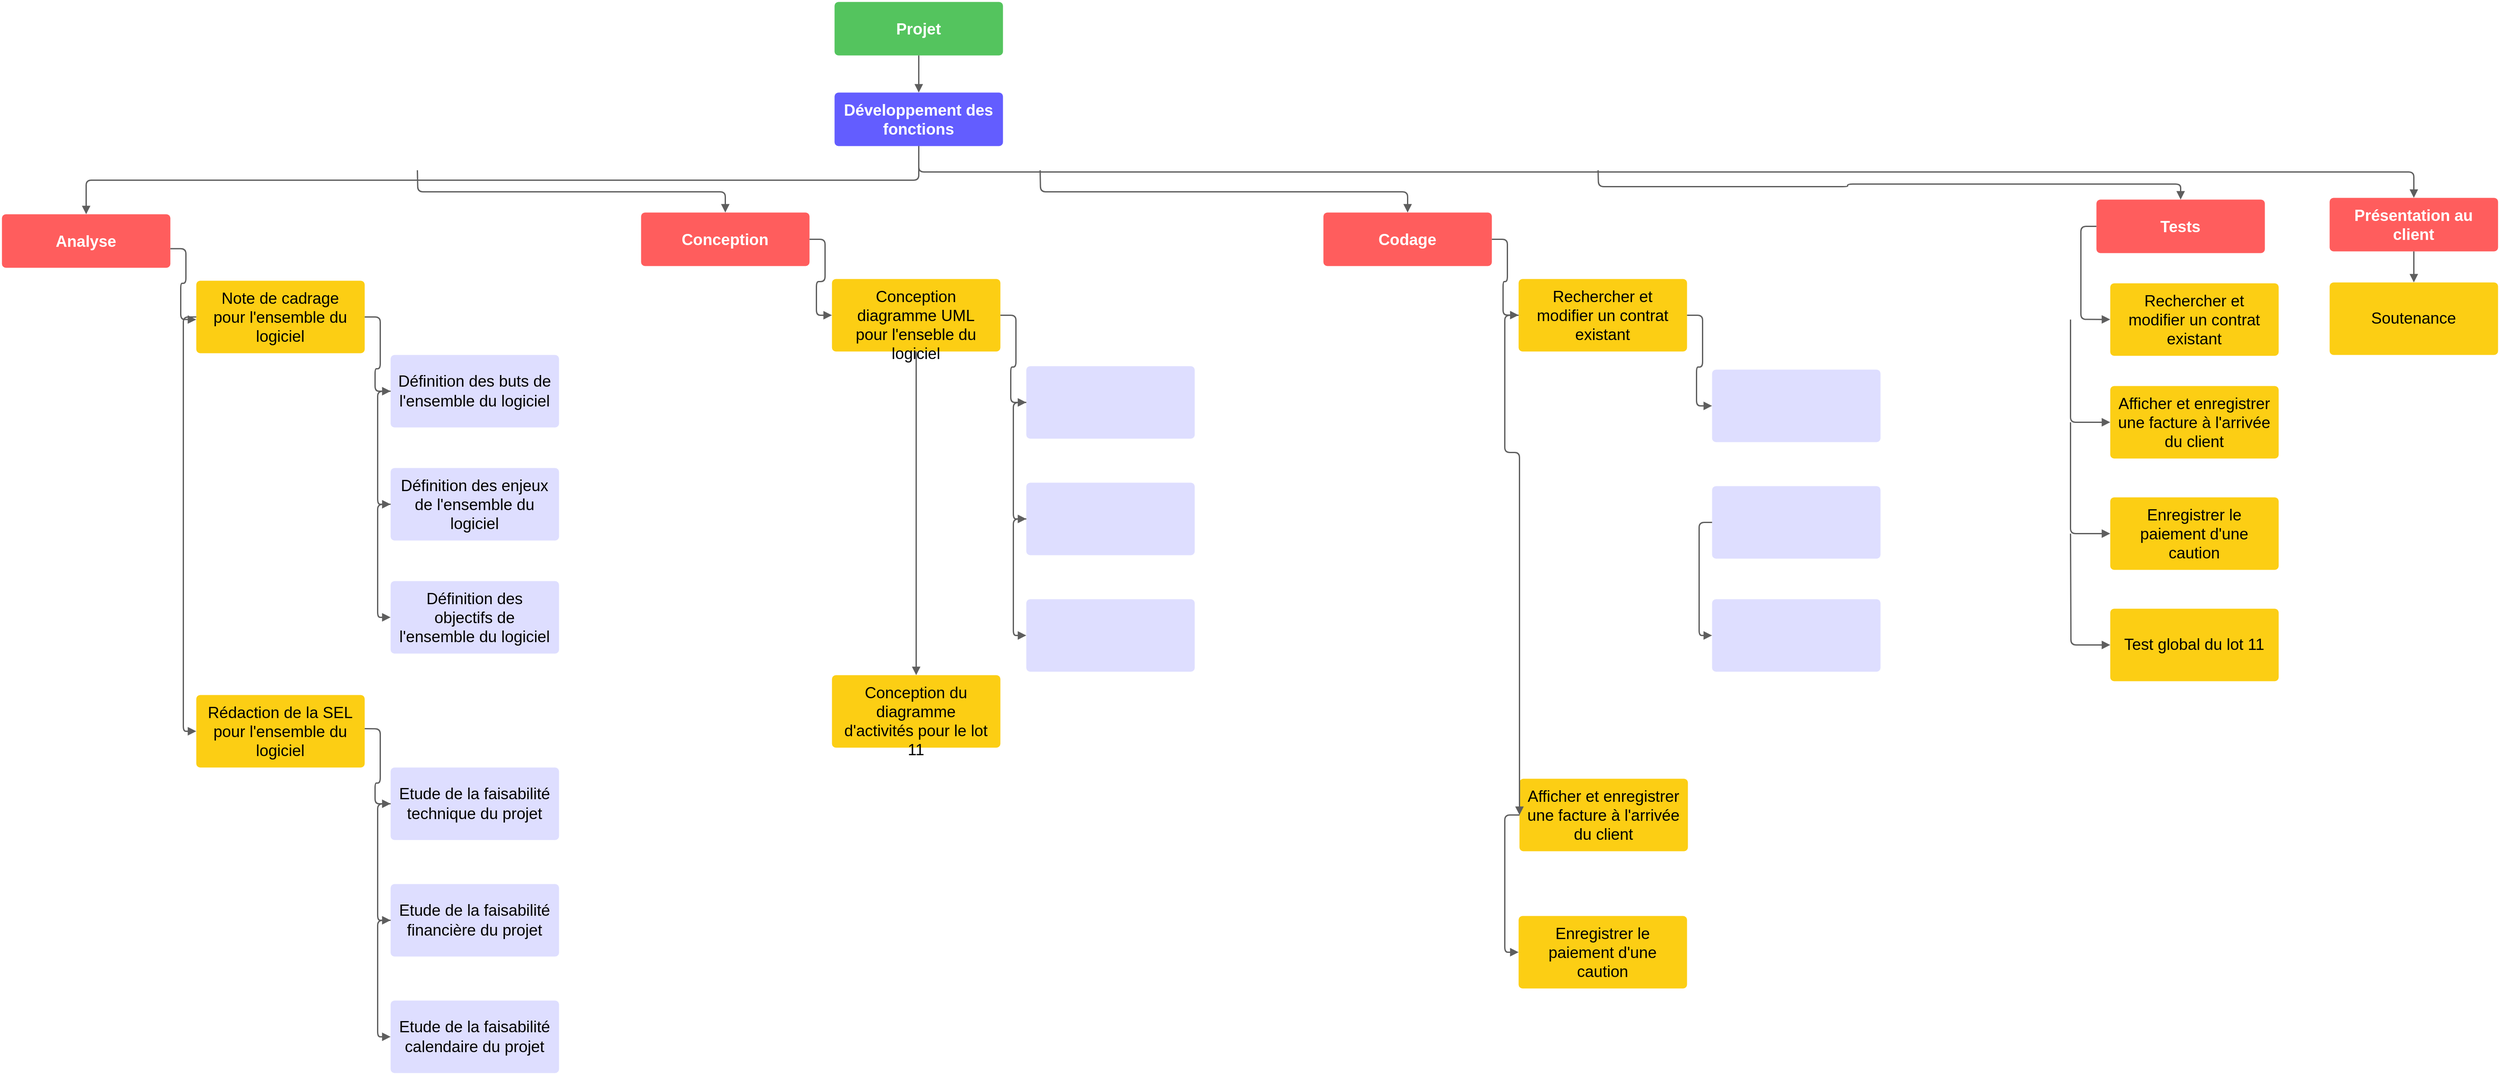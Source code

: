 <mxfile version="17.4.6" type="device"><diagram id="yP5maza7j263uoGQqZe6" name="Page-1"><mxGraphModel dx="4234" dy="1143" grid="1" gridSize="10" guides="1" tooltips="1" connect="1" arrows="1" fold="1" page="1" pageScale="1" pageWidth="827" pageHeight="1169" math="0" shadow="0"><root><mxCell id="0"/><mxCell id="1" parent="0"/><UserObject label="Développement des fonctions" lucidchartObjectId="XWjbI7lBCigu" id="v5c5HMzGJvaf3X58RsL7-1"><mxCell style="html=1;overflow=block;blockSpacing=1;whiteSpace=wrap;fontSize=18.3;fontColor=#ffffff;fontStyle=1;align=center;spacing=9;strokeOpacity=0;fillOpacity=100;rounded=1;absoluteArcSize=1;arcSize=9;fillColor=#635dff;strokeWidth=2.3;" vertex="1" parent="1"><mxGeometry x="604" y="120" width="195" height="62" as="geometry"/></mxCell></UserObject><UserObject label="Projet" lucidchartObjectId="VOkbUAE4pYJb" id="v5c5HMzGJvaf3X58RsL7-2"><mxCell style="html=1;overflow=block;blockSpacing=1;whiteSpace=wrap;fontSize=18.3;fontColor=#ffffff;fontStyle=1;align=center;spacing=9;strokeOpacity=0;fillOpacity=100;rounded=1;absoluteArcSize=1;arcSize=9;fillColor=#54c45e;strokeWidth=2.3;" vertex="1" parent="1"><mxGeometry x="604" y="15" width="195" height="62" as="geometry"/></mxCell></UserObject><UserObject label="" lucidchartObjectId="HSkbH6wY1i7o" id="v5c5HMzGJvaf3X58RsL7-3"><mxCell style="html=1;jettySize=18;whiteSpace=wrap;fontSize=13;strokeColor=#5E5E5E;strokeWidth=1.5;rounded=1;arcSize=12;edgeStyle=orthogonalEdgeStyle;startArrow=none;endArrow=block;endFill=1;exitX=0.5;exitY=1;exitPerimeter=0;entryX=0.5;entryY=0;entryPerimeter=0;" edge="1" parent="1" source="v5c5HMzGJvaf3X58RsL7-2" target="v5c5HMzGJvaf3X58RsL7-1"><mxGeometry width="100" height="100" relative="1" as="geometry"><Array as="points"/></mxGeometry></mxCell></UserObject><UserObject label="Analyse" lucidchartObjectId="XTkbNr74CUMJ" id="v5c5HMzGJvaf3X58RsL7-4"><mxCell style="html=1;overflow=block;blockSpacing=1;whiteSpace=wrap;fontSize=18.3;fontColor=#ffffff;fontStyle=1;align=center;spacing=9;strokeOpacity=0;fillOpacity=100;rounded=1;absoluteArcSize=1;arcSize=9;fillColor=#ff5d5d;strokeWidth=2.3;" vertex="1" parent="1"><mxGeometry x="-360" y="261" width="195" height="62" as="geometry"/></mxCell></UserObject><UserObject label="Conception" lucidchartObjectId="7Tkbp96GXYZ5" id="v5c5HMzGJvaf3X58RsL7-5"><mxCell style="html=1;overflow=block;blockSpacing=1;whiteSpace=wrap;fontSize=18.3;fontColor=#ffffff;fontStyle=1;align=center;spacing=9;strokeOpacity=0;fillOpacity=100;rounded=1;absoluteArcSize=1;arcSize=9;fillColor=#ff5d5d;strokeWidth=2.3;" vertex="1" parent="1"><mxGeometry x="380" y="259" width="195" height="62" as="geometry"/></mxCell></UserObject><UserObject label="Tests" lucidchartObjectId="xUkb0De4nVBP" id="v5c5HMzGJvaf3X58RsL7-6"><mxCell style="html=1;overflow=block;blockSpacing=1;whiteSpace=wrap;fontSize=18.3;fontColor=#ffffff;fontStyle=1;align=center;spacing=9;strokeOpacity=0;fillOpacity=100;rounded=1;absoluteArcSize=1;arcSize=9;fillColor=#ff5d5d;strokeWidth=2.3;" vertex="1" parent="1"><mxGeometry x="2065" y="244" width="195" height="62" as="geometry"/></mxCell></UserObject><UserObject label="Rédaction de la SEL pour l'ensemble du logiciel" lucidchartObjectId="J5jbTsvJj3FL" id="v5c5HMzGJvaf3X58RsL7-7"><mxCell style="html=1;overflow=block;blockSpacing=1;whiteSpace=wrap;fontSize=18.4;fontColor=default;spacing=9;verticalAlign=middle;strokeOpacity=0;fillOpacity=100;rounded=1;absoluteArcSize=1;arcSize=9;fillColor=#fcce14;strokeWidth=2.3;" vertex="1" parent="1"><mxGeometry x="-135" y="818" width="195" height="84" as="geometry"/></mxCell></UserObject><UserObject label="Présentation au client" lucidchartObjectId="cVkbRbEzzEYN" id="v5c5HMzGJvaf3X58RsL7-8"><mxCell style="html=1;overflow=block;blockSpacing=1;whiteSpace=wrap;fontSize=18.3;fontColor=#ffffff;fontStyle=1;align=center;spacing=9;strokeOpacity=0;fillOpacity=100;rounded=1;absoluteArcSize=1;arcSize=9;fillColor=#ff5d5d;strokeWidth=2.3;" vertex="1" parent="1"><mxGeometry x="2335" y="242" width="195" height="62" as="geometry"/></mxCell></UserObject><UserObject label="Note de cadrage pour l'ensemble du logiciel" lucidchartObjectId="y7jbFWJyEg_K" id="v5c5HMzGJvaf3X58RsL7-9"><mxCell style="html=1;overflow=block;blockSpacing=1;whiteSpace=wrap;fontSize=18.4;fontColor=default;spacing=9;verticalAlign=middle;strokeOpacity=0;fillOpacity=100;rounded=1;absoluteArcSize=1;arcSize=9;fillColor=#fcce14;strokeWidth=2.3;" vertex="1" parent="1"><mxGeometry x="-135" y="338" width="195" height="84" as="geometry"/></mxCell></UserObject><UserObject label="" lucidchartObjectId="w8jbmd~czWTx" id="v5c5HMzGJvaf3X58RsL7-10"><mxCell style="html=1;jettySize=18;whiteSpace=wrap;fontSize=13;strokeColor=#5E5E5E;strokeWidth=1.5;rounded=1;arcSize=12;edgeStyle=orthogonalEdgeStyle;startArrow=none;endArrow=block;endFill=1;exitX=1;exitY=0.643;exitPerimeter=0;entryX=0;entryY=0.535;entryPerimeter=0;" edge="1" parent="1" source="v5c5HMzGJvaf3X58RsL7-4" target="v5c5HMzGJvaf3X58RsL7-9"><mxGeometry width="100" height="100" relative="1" as="geometry"><Array as="points"/></mxGeometry></mxCell></UserObject><UserObject label="" lucidchartObjectId="4XkbKVq4A1I_" id="v5c5HMzGJvaf3X58RsL7-11"><mxCell style="html=1;jettySize=18;whiteSpace=wrap;fontSize=13;strokeColor=#5E5E5E;strokeWidth=1.5;rounded=1;arcSize=12;edgeStyle=orthogonalEdgeStyle;startArrow=none;endArrow=block;endFill=1;exitX=0.5;exitY=1;exitPerimeter=0;entryX=0.5;entryY=0;entryPerimeter=0;" edge="1" parent="1" source="v5c5HMzGJvaf3X58RsL7-1" target="v5c5HMzGJvaf3X58RsL7-4"><mxGeometry width="100" height="100" relative="1" as="geometry"><Array as="points"/></mxGeometry></mxCell></UserObject><UserObject label="" lucidchartObjectId="-Xkb2X5ypSRM" id="v5c5HMzGJvaf3X58RsL7-12"><mxCell style="html=1;jettySize=18;whiteSpace=wrap;fontSize=13;strokeColor=#5E5E5E;strokeWidth=1.5;rounded=1;arcSize=12;edgeStyle=orthogonalEdgeStyle;startArrow=block;startFill=1;endArrow=none;exitX=0.5;exitY=0;exitPerimeter=0;" edge="1" parent="1" source="v5c5HMzGJvaf3X58RsL7-5"><mxGeometry width="100" height="100" relative="1" as="geometry"><Array as="points"/><mxPoint x="121" y="210" as="targetPoint"/></mxGeometry></mxCell></UserObject><UserObject label="" lucidchartObjectId="fYkbjPKq9xWX" id="v5c5HMzGJvaf3X58RsL7-13"><mxCell style="html=1;jettySize=18;whiteSpace=wrap;fontSize=13;strokeColor=#5E5E5E;strokeWidth=1.5;rounded=1;arcSize=12;edgeStyle=orthogonalEdgeStyle;startArrow=block;startFill=1;endArrow=none;exitX=0.5;exitY=0;exitPerimeter=0;" edge="1" parent="1" source="v5c5HMzGJvaf3X58RsL7-30"><mxGeometry width="100" height="100" relative="1" as="geometry"><Array as="points"/><mxPoint x="842" y="210" as="targetPoint"/></mxGeometry></mxCell></UserObject><UserObject label="Conception diagramme UML pour l'enseble du logiciel" lucidchartObjectId="mYkbpQh-G5TT" id="v5c5HMzGJvaf3X58RsL7-14"><mxCell style="html=1;overflow=block;blockSpacing=1;whiteSpace=wrap;fontSize=18.4;fontColor=default;spacing=9;verticalAlign=middle;strokeOpacity=0;fillOpacity=100;rounded=1;absoluteArcSize=1;arcSize=9;fillColor=#fcce14;strokeWidth=2.3;" vertex="1" parent="1"><mxGeometry x="601" y="336" width="195" height="84" as="geometry"/></mxCell></UserObject><UserObject label="" lucidchartObjectId="pYkbLsvicE9B" id="v5c5HMzGJvaf3X58RsL7-15"><mxCell style="html=1;jettySize=18;whiteSpace=wrap;fontSize=13;strokeColor=#5E5E5E;strokeWidth=1.5;rounded=1;arcSize=12;edgeStyle=orthogonalEdgeStyle;startArrow=none;endArrow=block;endFill=1;exitX=0.5;exitY=1;exitPerimeter=0;entryX=0.5;entryY=0;entryPerimeter=0;" edge="1" parent="1" source="v5c5HMzGJvaf3X58RsL7-1" target="v5c5HMzGJvaf3X58RsL7-8"><mxGeometry width="100" height="100" relative="1" as="geometry"><Array as="points"/></mxGeometry></mxCell></UserObject><UserObject label="Conception du diagramme d'activités pour le lot 11" lucidchartObjectId="F9jbfK~jTS1U" id="v5c5HMzGJvaf3X58RsL7-16"><mxCell style="html=1;overflow=block;blockSpacing=1;whiteSpace=wrap;fontSize=18.4;fontColor=default;spacing=9;verticalAlign=middle;strokeOpacity=0;fillOpacity=100;rounded=1;absoluteArcSize=1;arcSize=9;fillColor=#fcce14;strokeWidth=2.3;" vertex="1" parent="1"><mxGeometry x="601" y="795" width="195" height="84" as="geometry"/></mxCell></UserObject><UserObject label="" lucidchartObjectId="~Ykbbnf7xrcS" id="v5c5HMzGJvaf3X58RsL7-17"><mxCell style="html=1;jettySize=18;whiteSpace=wrap;fontSize=13;strokeColor=#5E5E5E;strokeWidth=1.5;rounded=1;arcSize=12;edgeStyle=orthogonalEdgeStyle;startArrow=none;endArrow=block;endFill=1;exitX=1;exitY=0.5;exitPerimeter=0;entryX=0;entryY=0.5;entryPerimeter=0;" edge="1" parent="1" source="v5c5HMzGJvaf3X58RsL7-5" target="v5c5HMzGJvaf3X58RsL7-14"><mxGeometry width="100" height="100" relative="1" as="geometry"><Array as="points"/></mxGeometry></mxCell></UserObject><UserObject label="" lucidchartObjectId="cZkbZ-DIXtdq" id="v5c5HMzGJvaf3X58RsL7-18"><mxCell style="html=1;jettySize=18;whiteSpace=wrap;fontSize=13;strokeColor=#5E5E5E;strokeWidth=1.5;rounded=1;arcSize=12;edgeStyle=orthogonalEdgeStyle;startArrow=none;endArrow=block;endFill=1;exitX=0.5;exitY=1;exitPerimeter=0;entryX=0.5;entryY=0;entryPerimeter=0;" edge="1" parent="1" source="v5c5HMzGJvaf3X58RsL7-14" target="v5c5HMzGJvaf3X58RsL7-16"><mxGeometry width="100" height="100" relative="1" as="geometry"><Array as="points"/></mxGeometry></mxCell></UserObject><UserObject label="" lucidchartObjectId="t3kbmQ~5CCyk" id="v5c5HMzGJvaf3X58RsL7-19"><mxCell style="html=1;jettySize=18;whiteSpace=wrap;fontSize=13;strokeColor=#5E5E5E;strokeWidth=1.5;rounded=1;arcSize=12;edgeStyle=orthogonalEdgeStyle;startArrow=block;startFill=1;endArrow=none;exitX=0.5;exitY=0;exitPerimeter=0;" edge="1" parent="1" source="v5c5HMzGJvaf3X58RsL7-6"><mxGeometry width="100" height="100" relative="1" as="geometry"><Array as="points"/><mxPoint x="1488" y="210" as="targetPoint"/></mxGeometry></mxCell></UserObject><UserObject label="Soutenance" lucidchartObjectId="26kbrmtRZmnW" id="v5c5HMzGJvaf3X58RsL7-20"><mxCell style="html=1;overflow=block;blockSpacing=1;whiteSpace=wrap;fontSize=18.4;fontColor=default;spacing=9;verticalAlign=middle;strokeOpacity=0;fillOpacity=100;rounded=1;absoluteArcSize=1;arcSize=9;fillColor=#fcce14;strokeWidth=2.3;" vertex="1" parent="1"><mxGeometry x="2335" y="340" width="195" height="84" as="geometry"/></mxCell></UserObject><UserObject label="" lucidchartObjectId="_6kbpf05Ix6n" id="v5c5HMzGJvaf3X58RsL7-21"><mxCell style="html=1;jettySize=18;whiteSpace=wrap;fontSize=13;strokeColor=#5E5E5E;strokeWidth=1.5;rounded=1;arcSize=12;edgeStyle=orthogonalEdgeStyle;startArrow=none;endArrow=block;endFill=1;exitX=0.5;exitY=1;exitPerimeter=0;entryX=0.5;entryY=0;entryPerimeter=0;" edge="1" parent="1" source="v5c5HMzGJvaf3X58RsL7-8" target="v5c5HMzGJvaf3X58RsL7-20"><mxGeometry width="100" height="100" relative="1" as="geometry"><Array as="points"/></mxGeometry></mxCell></UserObject><UserObject label="Afficher et enregistrer une facture à l'arrivée du client" lucidchartObjectId="WfkbH5l1Ixf~" id="v5c5HMzGJvaf3X58RsL7-22"><mxCell style="html=1;overflow=block;blockSpacing=1;whiteSpace=wrap;fontSize=18.4;fontColor=default;spacing=9;verticalAlign=middle;strokeOpacity=0;fillOpacity=100;rounded=1;absoluteArcSize=1;arcSize=9;fillColor=#fcce14;strokeWidth=2.3;" vertex="1" parent="1"><mxGeometry x="2081" y="460" width="195" height="84" as="geometry"/></mxCell></UserObject><UserObject label="Rechercher et modifier un contrat existant" lucidchartObjectId="WfkbOT-FUww~" id="v5c5HMzGJvaf3X58RsL7-23"><mxCell style="html=1;overflow=block;blockSpacing=1;whiteSpace=wrap;fontSize=18.4;fontColor=default;spacing=9;verticalAlign=middle;strokeOpacity=0;fillOpacity=100;rounded=1;absoluteArcSize=1;arcSize=9;fillColor=#fcce14;strokeWidth=2.3;" vertex="1" parent="1"><mxGeometry x="2081" y="341" width="195" height="84" as="geometry"/></mxCell></UserObject><UserObject label="Enregistrer le paiement d'une caution" lucidchartObjectId="WfkbpeodYPkc" id="v5c5HMzGJvaf3X58RsL7-24"><mxCell style="html=1;overflow=block;blockSpacing=1;whiteSpace=wrap;fontSize=18.4;fontColor=default;spacing=9;verticalAlign=middle;strokeOpacity=0;fillOpacity=100;rounded=1;absoluteArcSize=1;arcSize=9;fillColor=#fcce14;strokeWidth=2.3;" vertex="1" parent="1"><mxGeometry x="2081" y="589" width="195" height="84" as="geometry"/></mxCell></UserObject><UserObject label="" lucidchartObjectId="K-kb~-KhcUYa" id="v5c5HMzGJvaf3X58RsL7-25"><mxCell style="html=1;jettySize=18;whiteSpace=wrap;fontSize=13;strokeColor=#5E5E5E;strokeWidth=1.5;rounded=1;arcSize=12;edgeStyle=orthogonalEdgeStyle;startArrow=none;endArrow=block;endFill=1;exitX=0;exitY=0.5;exitPerimeter=0;entryX=0;entryY=0.498;entryPerimeter=0;" edge="1" parent="1" source="v5c5HMzGJvaf3X58RsL7-6" target="v5c5HMzGJvaf3X58RsL7-23"><mxGeometry width="100" height="100" relative="1" as="geometry"><Array as="points"/></mxGeometry></mxCell></UserObject><UserObject label="" lucidchartObjectId="4-kbX~J4PqT7" id="v5c5HMzGJvaf3X58RsL7-26"><mxCell style="html=1;jettySize=18;whiteSpace=wrap;fontSize=13;strokeColor=#5E5E5E;strokeWidth=1.5;rounded=1;arcSize=12;edgeStyle=orthogonalEdgeStyle;startArrow=block;startFill=1;endArrow=none;exitX=0;exitY=0.5;exitPerimeter=0;" edge="1" parent="1" source="v5c5HMzGJvaf3X58RsL7-22"><mxGeometry width="100" height="100" relative="1" as="geometry"><Array as="points"><mxPoint x="2035" y="502"/></Array><mxPoint x="2035" y="383" as="targetPoint"/></mxGeometry></mxCell></UserObject><UserObject label="" lucidchartObjectId="A_kbAaguL8a." id="v5c5HMzGJvaf3X58RsL7-27"><mxCell style="html=1;jettySize=18;whiteSpace=wrap;fontSize=13;strokeColor=#5E5E5E;strokeWidth=1.5;rounded=1;arcSize=12;edgeStyle=orthogonalEdgeStyle;startArrow=block;startFill=1;endArrow=none;exitX=0;exitY=0.5;exitPerimeter=0;" edge="1" parent="1" source="v5c5HMzGJvaf3X58RsL7-24"><mxGeometry width="100" height="100" relative="1" as="geometry"><Array as="points"><mxPoint x="2035" y="631"/></Array><mxPoint x="2035" y="502" as="targetPoint"/></mxGeometry></mxCell></UserObject><UserObject label="Test global du lot 11" lucidchartObjectId="Uikbjm25SSwk" id="v5c5HMzGJvaf3X58RsL7-28"><mxCell style="html=1;overflow=block;blockSpacing=1;whiteSpace=wrap;fontSize=18.4;fontColor=default;align=center;spacing=9;verticalAlign=middle;strokeOpacity=0;fillOpacity=100;rounded=1;absoluteArcSize=1;arcSize=9;fillColor=#fcce14;strokeWidth=2.3;" vertex="1" parent="1"><mxGeometry x="2081" y="718" width="195" height="84" as="geometry"/></mxCell></UserObject><UserObject label="" lucidchartObjectId="a~kbIPkyJYO9" id="v5c5HMzGJvaf3X58RsL7-29"><mxCell style="html=1;jettySize=18;whiteSpace=wrap;fontSize=13;strokeColor=#5E5E5E;strokeWidth=1.5;rounded=1;arcSize=12;edgeStyle=orthogonalEdgeStyle;startArrow=block;startFill=1;endArrow=none;exitX=0;exitY=0.5;exitPerimeter=0;" edge="1" parent="1" source="v5c5HMzGJvaf3X58RsL7-28"><mxGeometry width="100" height="100" relative="1" as="geometry"><Array as="points"/><mxPoint x="2035" y="631" as="targetPoint"/></mxGeometry></mxCell></UserObject><UserObject label="Codage" lucidchartObjectId="nosbDPFaAKf1" id="v5c5HMzGJvaf3X58RsL7-30"><mxCell style="html=1;overflow=block;blockSpacing=1;whiteSpace=wrap;fontSize=18.3;fontColor=#ffffff;fontStyle=1;align=center;spacing=9;strokeOpacity=0;fillOpacity=100;rounded=1;absoluteArcSize=1;arcSize=9;fillColor=#ff5d5d;strokeWidth=2.3;" vertex="1" parent="1"><mxGeometry x="1170" y="259" width="195" height="62" as="geometry"/></mxCell></UserObject><UserObject label="Afficher et enregistrer une facture à l'arrivée du client" lucidchartObjectId="nosbsgX5R9wF" id="v5c5HMzGJvaf3X58RsL7-31"><mxCell style="html=1;overflow=block;blockSpacing=1;whiteSpace=wrap;fontSize=18.4;fontColor=default;spacing=9;verticalAlign=middle;strokeOpacity=0;fillOpacity=100;rounded=1;absoluteArcSize=1;arcSize=9;fillColor=#fcce14;strokeWidth=2.3;" vertex="1" parent="1"><mxGeometry x="1397" y="915" width="195" height="84" as="geometry"/></mxCell></UserObject><UserObject label="Rechercher et modifier un contrat existant" lucidchartObjectId="nosbP_4fmfby" id="v5c5HMzGJvaf3X58RsL7-32"><mxCell style="html=1;overflow=block;blockSpacing=1;whiteSpace=wrap;fontSize=18.4;fontColor=default;spacing=9;verticalAlign=middle;strokeOpacity=0;fillOpacity=100;rounded=1;absoluteArcSize=1;arcSize=9;fillColor=#fcce14;strokeWidth=2.3;" vertex="1" parent="1"><mxGeometry x="1396" y="336" width="195" height="84" as="geometry"/></mxCell></UserObject><UserObject label="Enregistrer le paiement d'une caution" lucidchartObjectId="nosbku_~hR30" id="v5c5HMzGJvaf3X58RsL7-33"><mxCell style="html=1;overflow=block;blockSpacing=1;whiteSpace=wrap;fontSize=18.4;fontColor=default;spacing=9;verticalAlign=middle;strokeOpacity=0;fillOpacity=100;rounded=1;absoluteArcSize=1;arcSize=9;fillColor=#fcce14;strokeWidth=2.3;" vertex="1" parent="1"><mxGeometry x="1396" y="1074" width="195" height="84" as="geometry"/></mxCell></UserObject><UserObject label="" lucidchartObjectId="nosbxU6mTC9S" id="v5c5HMzGJvaf3X58RsL7-34"><mxCell style="html=1;jettySize=18;whiteSpace=wrap;fontSize=13;strokeColor=#5E5E5E;strokeWidth=1.5;rounded=1;arcSize=12;edgeStyle=orthogonalEdgeStyle;startArrow=none;endArrow=block;endFill=1;exitX=1;exitY=0.5;exitPerimeter=0;entryX=0;entryY=0.498;entryPerimeter=0;" edge="1" parent="1" source="v5c5HMzGJvaf3X58RsL7-30" target="v5c5HMzGJvaf3X58RsL7-32"><mxGeometry width="100" height="100" relative="1" as="geometry"><Array as="points"/></mxGeometry></mxCell></UserObject><UserObject label="Définition des buts de l'ensemble du logiciel" lucidchartObjectId="kqsbSkYrSI9t" id="v5c5HMzGJvaf3X58RsL7-35"><mxCell style="html=1;overflow=block;blockSpacing=1;whiteSpace=wrap;fontSize=18.4;fontColor=default;spacing=9;verticalAlign=middle;strokeOpacity=0;fillOpacity=100;rounded=1;absoluteArcSize=1;arcSize=9;fillColor=#dedeff;strokeWidth=2.3;" vertex="1" parent="1"><mxGeometry x="90" y="424" width="195" height="84" as="geometry"/></mxCell></UserObject><UserObject label="" lucidchartObjectId="Lssbtdh7.p_p" id="v5c5HMzGJvaf3X58RsL7-36"><mxCell style="html=1;jettySize=18;whiteSpace=wrap;fontSize=13;strokeColor=#5E5E5E;strokeWidth=1.5;rounded=1;arcSize=12;edgeStyle=orthogonalEdgeStyle;startArrow=none;endArrow=block;endFill=1;exitX=1;exitY=0.5;exitPerimeter=0;entryX=0;entryY=0.5;entryPerimeter=0;" edge="1" parent="1" source="v5c5HMzGJvaf3X58RsL7-9" target="v5c5HMzGJvaf3X58RsL7-35"><mxGeometry width="100" height="100" relative="1" as="geometry"><Array as="points"/></mxGeometry></mxCell></UserObject><UserObject label="Définition des enjeux de l'ensemble du logiciel" lucidchartObjectId="ktsb8oDLli._" id="v5c5HMzGJvaf3X58RsL7-37"><mxCell style="html=1;overflow=block;blockSpacing=1;whiteSpace=wrap;fontSize=18.4;fontColor=default;spacing=9;verticalAlign=middle;strokeOpacity=0;fillOpacity=100;rounded=1;absoluteArcSize=1;arcSize=9;fillColor=#dedeff;strokeWidth=2.3;" vertex="1" parent="1"><mxGeometry x="90" y="555" width="195" height="84" as="geometry"/></mxCell></UserObject><UserObject label="Définition des objectifs de l'ensemble du logiciel" lucidchartObjectId="Dusb~.BpduRQ" id="v5c5HMzGJvaf3X58RsL7-38"><mxCell style="html=1;overflow=block;blockSpacing=1;whiteSpace=wrap;fontSize=18.4;fontColor=default;spacing=9;verticalAlign=middle;strokeOpacity=0;fillOpacity=100;rounded=1;absoluteArcSize=1;arcSize=9;fillColor=#dedeff;strokeWidth=2.3;" vertex="1" parent="1"><mxGeometry x="90" y="686" width="195" height="84" as="geometry"/></mxCell></UserObject><UserObject label="Etude de la faisabilité technique du projet" lucidchartObjectId="Rvsbo4pSirI-" id="v5c5HMzGJvaf3X58RsL7-39"><mxCell style="html=1;overflow=block;blockSpacing=1;whiteSpace=wrap;fontSize=18.4;fontColor=default;spacing=9;verticalAlign=middle;strokeOpacity=0;fillOpacity=100;rounded=1;absoluteArcSize=1;arcSize=9;fillColor=#dedeff;strokeWidth=2.3;" vertex="1" parent="1"><mxGeometry x="90" y="902" width="195" height="84" as="geometry"/></mxCell></UserObject><UserObject label="" lucidchartObjectId="Rvsbo57xnUkf" id="v5c5HMzGJvaf3X58RsL7-40"><mxCell style="html=1;jettySize=18;whiteSpace=wrap;fontSize=13;strokeColor=#5E5E5E;strokeWidth=1.5;rounded=1;arcSize=12;edgeStyle=orthogonalEdgeStyle;startArrow=none;endArrow=block;endFill=1;exitX=1;exitY=0.465;exitPerimeter=0;entryX=0;entryY=0.5;entryPerimeter=0;" edge="1" parent="1" source="v5c5HMzGJvaf3X58RsL7-7" target="v5c5HMzGJvaf3X58RsL7-39"><mxGeometry width="100" height="100" relative="1" as="geometry"><Array as="points"/></mxGeometry></mxCell></UserObject><UserObject label="Etude de la faisabilité financière du projet" lucidchartObjectId="RvsbkMvKN_gl" id="v5c5HMzGJvaf3X58RsL7-41"><mxCell style="html=1;overflow=block;blockSpacing=1;whiteSpace=wrap;fontSize=18.4;fontColor=default;spacing=9;verticalAlign=middle;strokeOpacity=0;fillOpacity=100;rounded=1;absoluteArcSize=1;arcSize=9;fillColor=#dedeff;strokeWidth=2.3;" vertex="1" parent="1"><mxGeometry x="90" y="1037" width="195" height="84" as="geometry"/></mxCell></UserObject><UserObject label="" lucidchartObjectId="RvsbPE0Gwzxg" id="v5c5HMzGJvaf3X58RsL7-42"><mxCell style="html=1;jettySize=18;whiteSpace=wrap;fontSize=13;strokeColor=#5E5E5E;strokeWidth=1.5;rounded=1;arcSize=12;edgeStyle=orthogonalEdgeStyle;startArrow=none;endArrow=block;endFill=1;exitX=0;exitY=0.5;exitPerimeter=0;entryX=0;entryY=0.5;entryPerimeter=0;" edge="1" parent="1" source="v5c5HMzGJvaf3X58RsL7-39" target="v5c5HMzGJvaf3X58RsL7-41"><mxGeometry width="100" height="100" relative="1" as="geometry"><Array as="points"><mxPoint x="75" y="944"/><mxPoint x="75" y="1079"/></Array></mxGeometry></mxCell></UserObject><UserObject label="Etude de la faisabilité calendaire du projet" lucidchartObjectId="RvsbobPrJM-Y" id="v5c5HMzGJvaf3X58RsL7-43"><mxCell style="html=1;overflow=block;blockSpacing=1;whiteSpace=wrap;fontSize=18.4;fontColor=default;spacing=9;verticalAlign=middle;strokeOpacity=0;fillOpacity=100;rounded=1;absoluteArcSize=1;arcSize=9;fillColor=#dedeff;strokeWidth=2.3;" vertex="1" parent="1"><mxGeometry x="90" y="1172" width="195" height="84" as="geometry"/></mxCell></UserObject><UserObject label="" lucidchartObjectId="Rvsba1doSWOg" id="v5c5HMzGJvaf3X58RsL7-44"><mxCell style="html=1;jettySize=18;whiteSpace=wrap;fontSize=13;strokeColor=#5E5E5E;strokeWidth=1.5;rounded=1;arcSize=12;edgeStyle=orthogonalEdgeStyle;startArrow=none;endArrow=block;endFill=1;exitX=0;exitY=0.5;exitPerimeter=0;entryX=0;entryY=0.5;entryPerimeter=0;" edge="1" parent="1" source="v5c5HMzGJvaf3X58RsL7-41" target="v5c5HMzGJvaf3X58RsL7-43"><mxGeometry width="100" height="100" relative="1" as="geometry"><Array as="points"><mxPoint x="75" y="1079"/><mxPoint x="75" y="1214"/></Array></mxGeometry></mxCell></UserObject><UserObject label="" lucidchartObjectId="DCsbVU983Unu" id="v5c5HMzGJvaf3X58RsL7-45"><mxCell style="html=1;overflow=block;blockSpacing=1;whiteSpace=wrap;fontSize=13;spacing=9;verticalAlign=middle;strokeOpacity=0;fillOpacity=100;rounded=1;absoluteArcSize=1;arcSize=9;fillColor=#dedeff;strokeWidth=2.3;" vertex="1" parent="1"><mxGeometry x="826" y="437" width="195" height="84" as="geometry"/></mxCell></UserObject><UserObject label="" lucidchartObjectId="DCsb9d69N142" id="v5c5HMzGJvaf3X58RsL7-46"><mxCell style="html=1;jettySize=18;whiteSpace=wrap;fontSize=13;strokeColor=#5E5E5E;strokeWidth=1.5;rounded=1;arcSize=12;edgeStyle=orthogonalEdgeStyle;startArrow=none;endArrow=block;endFill=1;exitX=1;exitY=0.5;exitPerimeter=0;entryX=0;entryY=0.5;entryPerimeter=0;" edge="1" parent="1" source="v5c5HMzGJvaf3X58RsL7-14" target="v5c5HMzGJvaf3X58RsL7-45"><mxGeometry width="100" height="100" relative="1" as="geometry"><Array as="points"/></mxGeometry></mxCell></UserObject><UserObject label="" lucidchartObjectId="DCsbbKxnznR1" id="v5c5HMzGJvaf3X58RsL7-47"><mxCell style="html=1;overflow=block;blockSpacing=1;whiteSpace=wrap;fontSize=13;spacing=9;verticalAlign=middle;strokeOpacity=0;fillOpacity=100;rounded=1;absoluteArcSize=1;arcSize=9;fillColor=#dedeff;strokeWidth=2.3;" vertex="1" parent="1"><mxGeometry x="826" y="572" width="195" height="84" as="geometry"/></mxCell></UserObject><UserObject label="" lucidchartObjectId="DCsbXKzjnE4P" id="v5c5HMzGJvaf3X58RsL7-48"><mxCell style="html=1;jettySize=18;whiteSpace=wrap;fontSize=13;strokeColor=#5E5E5E;strokeWidth=1.5;rounded=1;arcSize=12;edgeStyle=orthogonalEdgeStyle;startArrow=none;endArrow=block;endFill=1;exitX=0;exitY=0.5;exitPerimeter=0;entryX=0;entryY=0.5;entryPerimeter=0;" edge="1" parent="1" source="v5c5HMzGJvaf3X58RsL7-45" target="v5c5HMzGJvaf3X58RsL7-47"><mxGeometry width="100" height="100" relative="1" as="geometry"><Array as="points"><mxPoint x="811" y="479"/><mxPoint x="811" y="614"/></Array></mxGeometry></mxCell></UserObject><UserObject label="" lucidchartObjectId="DCsbBDsp7HAz" id="v5c5HMzGJvaf3X58RsL7-49"><mxCell style="html=1;overflow=block;blockSpacing=1;whiteSpace=wrap;fontSize=13;spacing=9;verticalAlign=middle;strokeOpacity=0;fillOpacity=100;rounded=1;absoluteArcSize=1;arcSize=9;fillColor=#dedeff;strokeWidth=2.3;" vertex="1" parent="1"><mxGeometry x="826" y="707" width="195" height="84" as="geometry"/></mxCell></UserObject><UserObject label="" lucidchartObjectId="DCsb.Dz7H0kj" id="v5c5HMzGJvaf3X58RsL7-50"><mxCell style="html=1;jettySize=18;whiteSpace=wrap;fontSize=13;strokeColor=#5E5E5E;strokeWidth=1.5;rounded=1;arcSize=12;edgeStyle=orthogonalEdgeStyle;startArrow=none;endArrow=block;endFill=1;exitX=0;exitY=0.5;exitPerimeter=0;entryX=0;entryY=0.5;entryPerimeter=0;" edge="1" parent="1" source="v5c5HMzGJvaf3X58RsL7-47" target="v5c5HMzGJvaf3X58RsL7-49"><mxGeometry width="100" height="100" relative="1" as="geometry"><Array as="points"><mxPoint x="811" y="614"/><mxPoint x="811" y="749"/></Array></mxGeometry></mxCell></UserObject><UserObject label="" lucidchartObjectId="9RsbvEF4_YFm" id="v5c5HMzGJvaf3X58RsL7-51"><mxCell style="html=1;jettySize=18;whiteSpace=wrap;fontSize=13;strokeColor=#5E5E5E;strokeWidth=1.5;rounded=1;arcSize=12;edgeStyle=orthogonalEdgeStyle;startArrow=none;endArrow=block;endFill=1;exitX=0;exitY=0.5;exitPerimeter=0;entryX=0;entryY=0.5;entryPerimeter=0;" edge="1" parent="1" source="v5c5HMzGJvaf3X58RsL7-9" target="v5c5HMzGJvaf3X58RsL7-7"><mxGeometry width="100" height="100" relative="1" as="geometry"><Array as="points"><mxPoint x="-150" y="380"/><mxPoint x="-150" y="860"/></Array></mxGeometry></mxCell></UserObject><UserObject label="" lucidchartObjectId="mTsb6oT2mg-T" id="v5c5HMzGJvaf3X58RsL7-52"><mxCell style="html=1;jettySize=18;whiteSpace=wrap;fontSize=13;strokeColor=#5E5E5E;strokeWidth=1.5;rounded=1;arcSize=12;edgeStyle=orthogonalEdgeStyle;startArrow=none;endArrow=block;endFill=1;exitX=0;exitY=0.5;exitPerimeter=0;entryX=0;entryY=0.5;entryPerimeter=0;" edge="1" parent="1" source="v5c5HMzGJvaf3X58RsL7-35" target="v5c5HMzGJvaf3X58RsL7-37"><mxGeometry width="100" height="100" relative="1" as="geometry"><Array as="points"><mxPoint x="75" y="466"/><mxPoint x="75" y="597"/></Array></mxGeometry></mxCell></UserObject><UserObject label="" lucidchartObjectId="5UsbsmcbmK4a" id="v5c5HMzGJvaf3X58RsL7-53"><mxCell style="html=1;jettySize=18;whiteSpace=wrap;fontSize=13;strokeColor=#5E5E5E;strokeWidth=1.5;rounded=1;arcSize=12;edgeStyle=orthogonalEdgeStyle;startArrow=none;endArrow=block;endFill=1;exitX=0;exitY=0.5;exitPerimeter=0;entryX=0;entryY=0.5;entryPerimeter=0;" edge="1" parent="1" source="v5c5HMzGJvaf3X58RsL7-37" target="v5c5HMzGJvaf3X58RsL7-38"><mxGeometry width="100" height="100" relative="1" as="geometry"><Array as="points"><mxPoint x="75" y="597"/><mxPoint x="75" y="728"/></Array></mxGeometry></mxCell></UserObject><UserObject label="" lucidchartObjectId="bZsbZSkTsmj0" id="v5c5HMzGJvaf3X58RsL7-54"><mxCell style="html=1;jettySize=18;whiteSpace=wrap;fontSize=13;strokeColor=#5E5E5E;strokeWidth=1.5;rounded=1;arcSize=12;edgeStyle=orthogonalEdgeStyle;startArrow=none;endArrow=block;endFill=1;exitX=0;exitY=0.5;exitPerimeter=0;entryX=0;entryY=0.5;entryPerimeter=0;" edge="1" parent="1" source="v5c5HMzGJvaf3X58RsL7-32" target="v5c5HMzGJvaf3X58RsL7-31"><mxGeometry width="100" height="100" relative="1" as="geometry"><Array as="points"><mxPoint x="1380" y="378"/><mxPoint x="1380" y="537"/></Array></mxGeometry></mxCell></UserObject><UserObject label="" lucidchartObjectId="gZsb1FZSc4w-" id="v5c5HMzGJvaf3X58RsL7-55"><mxCell style="html=1;jettySize=18;whiteSpace=wrap;fontSize=13;strokeColor=#5E5E5E;strokeWidth=1.5;rounded=1;arcSize=12;edgeStyle=orthogonalEdgeStyle;startArrow=none;endArrow=block;endFill=1;exitX=0;exitY=0.5;exitPerimeter=0;entryX=0;entryY=0.5;entryPerimeter=0;" edge="1" parent="1" source="v5c5HMzGJvaf3X58RsL7-31" target="v5c5HMzGJvaf3X58RsL7-33"><mxGeometry width="100" height="100" relative="1" as="geometry"><Array as="points"><mxPoint x="1380" y="957"/><mxPoint x="1380" y="1116"/></Array></mxGeometry></mxCell></UserObject><UserObject label="" lucidchartObjectId="q6sb_0mDS.Rh" id="v5c5HMzGJvaf3X58RsL7-56"><mxCell style="html=1;overflow=block;blockSpacing=1;whiteSpace=wrap;fontSize=13;spacing=9;verticalAlign=middle;strokeOpacity=0;fillOpacity=100;rounded=1;absoluteArcSize=1;arcSize=9;fillColor=#dedeff;strokeWidth=2.3;" vertex="1" parent="1"><mxGeometry x="1620" y="441" width="195" height="84" as="geometry"/></mxCell></UserObject><UserObject label="" lucidchartObjectId="q6sbk4gdu4NK" id="v5c5HMzGJvaf3X58RsL7-57"><mxCell style="html=1;jettySize=18;whiteSpace=wrap;fontSize=13;strokeColor=#5E5E5E;strokeWidth=1.5;rounded=1;arcSize=12;edgeStyle=orthogonalEdgeStyle;startArrow=none;endArrow=block;endFill=1;exitX=1;exitY=0.5;exitPerimeter=0;entryX=0;entryY=0.5;entryPerimeter=0;" edge="1" parent="1" source="v5c5HMzGJvaf3X58RsL7-32" target="v5c5HMzGJvaf3X58RsL7-56"><mxGeometry width="100" height="100" relative="1" as="geometry"><Array as="points"/></mxGeometry></mxCell></UserObject><UserObject label="" lucidchartObjectId="q6sbdxLpaBPU" id="v5c5HMzGJvaf3X58RsL7-58"><mxCell style="html=1;overflow=block;blockSpacing=1;whiteSpace=wrap;fontSize=13;spacing=9;verticalAlign=middle;strokeOpacity=0;fillOpacity=100;rounded=1;absoluteArcSize=1;arcSize=9;fillColor=#dedeff;strokeWidth=2.3;" vertex="1" parent="1"><mxGeometry x="1620" y="576" width="195" height="84" as="geometry"/></mxCell></UserObject><UserObject label="" lucidchartObjectId="q6sbqgoTPvkA" id="v5c5HMzGJvaf3X58RsL7-59"><mxCell style="html=1;overflow=block;blockSpacing=1;whiteSpace=wrap;fontSize=13;spacing=9;verticalAlign=middle;strokeOpacity=0;fillOpacity=100;rounded=1;absoluteArcSize=1;arcSize=9;fillColor=#dedeff;strokeWidth=2.3;" vertex="1" parent="1"><mxGeometry x="1620" y="707" width="195" height="84" as="geometry"/></mxCell></UserObject><UserObject label="" lucidchartObjectId="q6sbofMnJ15V" id="v5c5HMzGJvaf3X58RsL7-60"><mxCell style="html=1;jettySize=18;whiteSpace=wrap;fontSize=13;strokeColor=#5E5E5E;strokeWidth=1.5;rounded=1;arcSize=12;edgeStyle=orthogonalEdgeStyle;startArrow=none;endArrow=block;endFill=1;exitX=0;exitY=0.5;exitPerimeter=0;entryX=0;entryY=0.5;entryPerimeter=0;" edge="1" parent="1" source="v5c5HMzGJvaf3X58RsL7-58" target="v5c5HMzGJvaf3X58RsL7-59"><mxGeometry width="100" height="100" relative="1" as="geometry"><Array as="points"><mxPoint x="1605" y="618"/><mxPoint x="1605" y="749"/></Array></mxGeometry></mxCell></UserObject></root></mxGraphModel></diagram></mxfile>